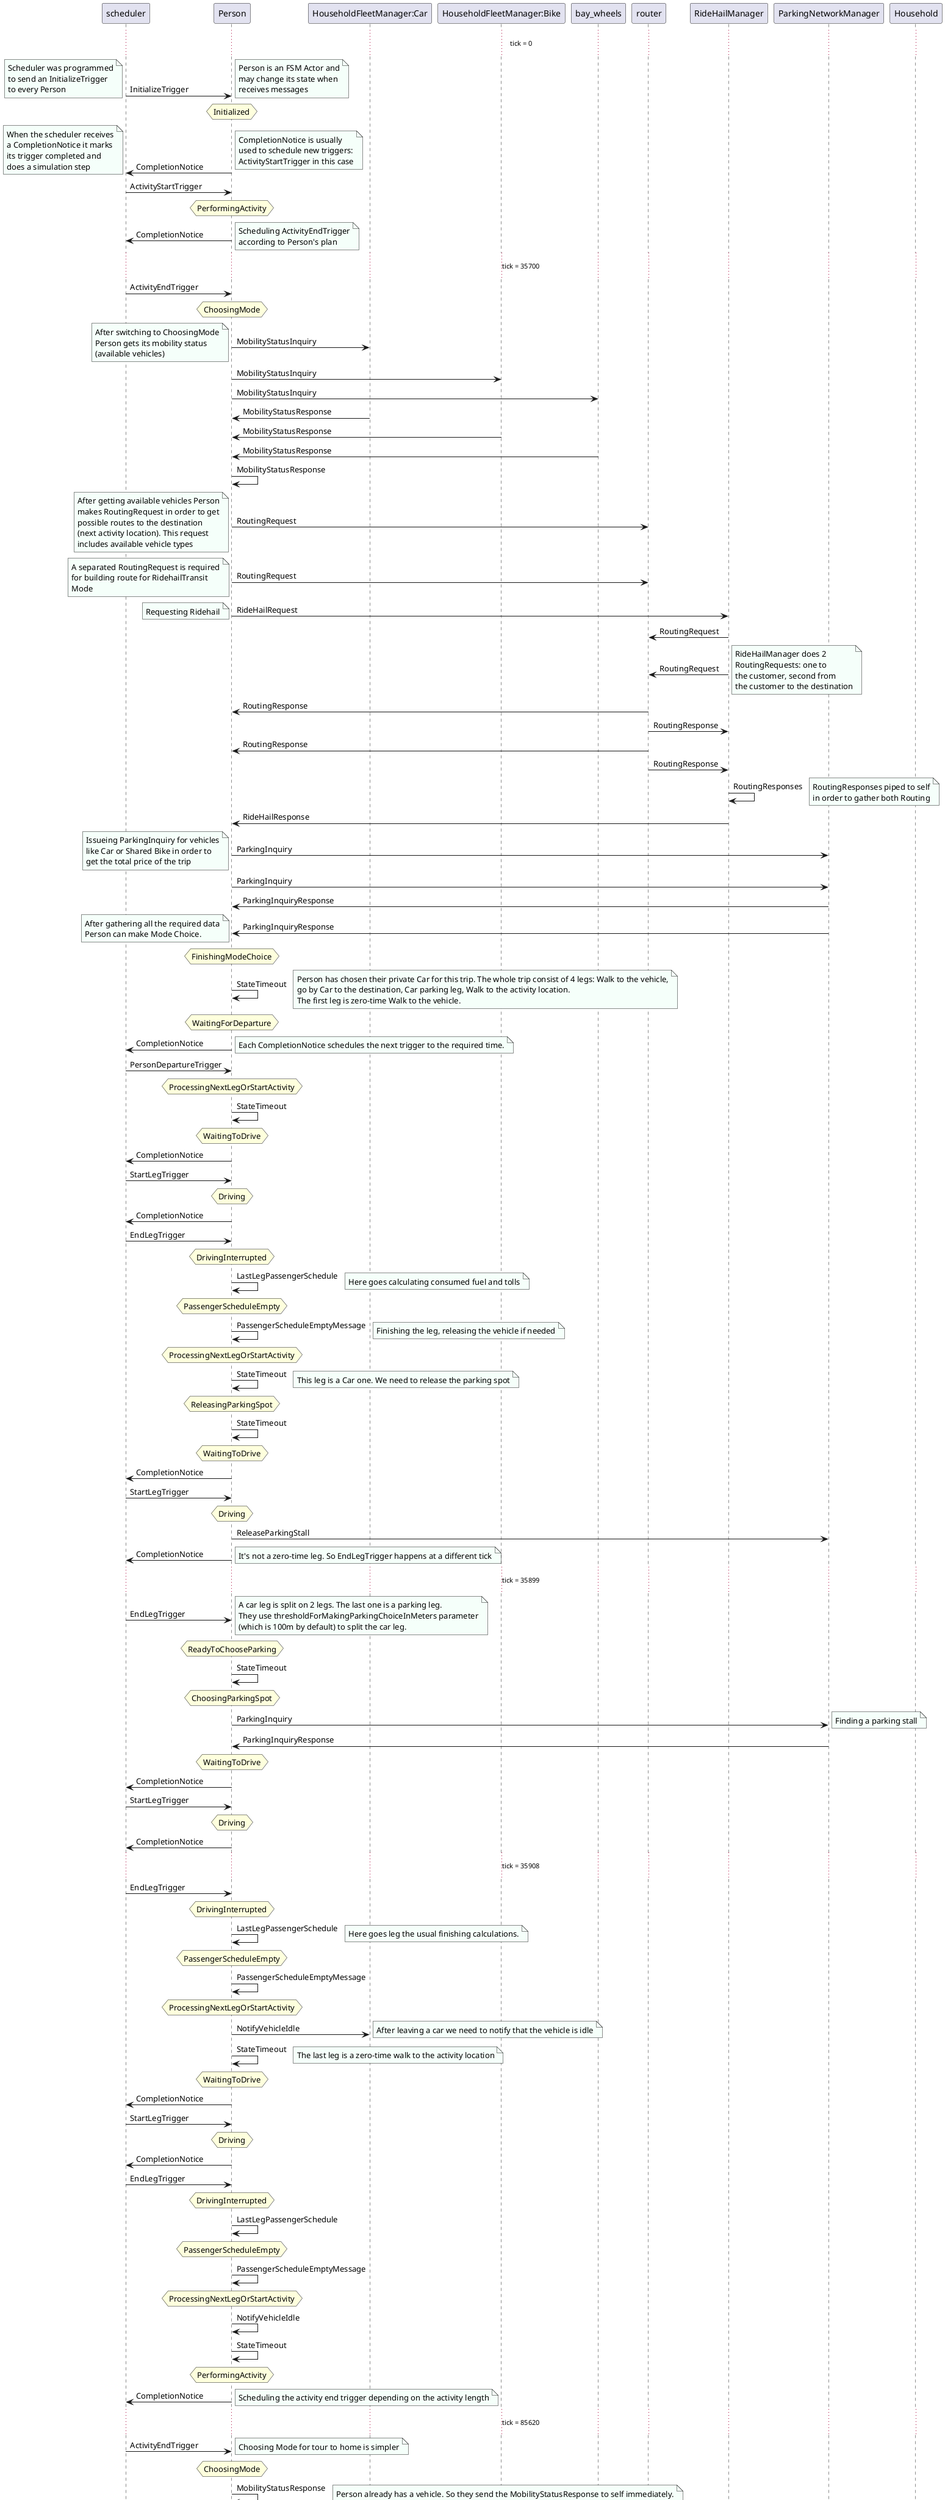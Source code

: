 @startuml

...tick = 0...
"scheduler" -> "Person": InitializeTrigger
note left #MintCream
    Scheduler was programmed
    to send an InitializeTrigger
    to every Person
endnote
hnote over "Person": Initialized
note right #MintCream
    Person is an FSM Actor and
    may change its state when
    receives messages
endnote
"Person" -> "scheduler": CompletionNotice
note right #MintCream
    CompletionNotice is usually
    used to schedule new triggers:
    ActivityStartTrigger in this case
endnote
note left #MintCream
    When the scheduler receives
    a CompletionNotice it marks
    its trigger completed and
    does a simulation step
endnote
"scheduler" -> "Person": ActivityStartTrigger
hnote over "Person": PerformingActivity
"Person" -> "scheduler": CompletionNotice
note right #MintCream
    Scheduling ActivityEndTrigger
    according to Person's plan
endnote

...tick = 35700...
"scheduler" -> "Person": ActivityEndTrigger
hnote over "Person": ChoosingMode
"Person" -> "HouseholdFleetManager:Car": MobilityStatusInquiry
note left #MintCream
    After switching to ChoosingMode
    Person gets its mobility status
    (available vehicles)
endnote
"Person" -> "HouseholdFleetManager:Bike": MobilityStatusInquiry
"Person" -> "bay_wheels": MobilityStatusInquiry
"HouseholdFleetManager:Car" -> "Person": MobilityStatusResponse
"HouseholdFleetManager:Bike" -> "Person": MobilityStatusResponse
"bay_wheels" -> "Person": MobilityStatusResponse
"Person" -> "Person": MobilityStatusResponse
"Person" -> "router": RoutingRequest
note left #MintCream
    After getting available vehicles Person
    makes RoutingRequest in order to get
    possible routes to the destination
    (next activity location). This request
    includes available vehicle types
endnote
"Person" -> "router": RoutingRequest
note left #MintCream
    A separated RoutingRequest is required
    for building route for RidehailTransit
    Mode
endnote
"Person" -> "RideHailManager": RideHailRequest
note left #MintCream
    Requesting Ridehail
endnote
"RideHailManager" -> "router": RoutingRequest
"RideHailManager" -> "router": RoutingRequest
note right #MintCream
    RideHailManager does 2
    RoutingRequests: one to
    the customer, second from
    the customer to the destination
endnote
"router" -> "Person": RoutingResponse
"router" -> "RideHailManager": RoutingResponse
"router" -> "Person": RoutingResponse
"router" -> "RideHailManager": RoutingResponse
"RideHailManager" -> "RideHailManager": RoutingResponses
note right #MintCream
    RoutingResponses piped to self
    in order to gather both Routing
endnote
"RideHailManager" -> "Person": RideHailResponse
"Person" -> "ParkingNetworkManager": ParkingInquiry
note left #MintCream
    Issueing ParkingInquiry for vehicles
    like Car or Shared Bike in order to
    get the total price of the trip
endnote
"Person" -> "ParkingNetworkManager": ParkingInquiry
"ParkingNetworkManager" -> "Person": ParkingInquiryResponse
"ParkingNetworkManager" -> "Person": ParkingInquiryResponse

hnote over "Person": FinishingModeChoice
note left #MintCream
    After gathering all the required data
    Person can make Mode Choice.
endnote
"Person" -> "Person": StateTimeout
hnote over "Person": WaitingForDeparture
note right #MintCream
    Person has chosen their private Car for this trip. The whole trip consist of 4 legs: Walk to the vehicle,
    go by Car to the destination, Car parking leg, Walk to the activity location.
    The first leg is zero-time Walk to the vehicle.
endnote
"Person" -> "scheduler": CompletionNotice
note right #MintCream
    Each CompletionNotice schedules the next trigger to the required time.
endnote
"scheduler" -> "Person": PersonDepartureTrigger
hnote over "Person": ProcessingNextLegOrStartActivity
"Person" -> "Person": StateTimeout
hnote over "Person": WaitingToDrive
"Person" -> "scheduler": CompletionNotice
"scheduler" -> "Person": StartLegTrigger
hnote over "Person": Driving
"Person" -> "scheduler": CompletionNotice
"scheduler" -> "Person": EndLegTrigger
hnote over "Person": DrivingInterrupted
"Person" -> "Person": LastLegPassengerSchedule
note right #MintCream
    Here goes calculating consumed fuel and tolls
endnote
hnote over "Person": PassengerScheduleEmpty
"Person" -> "Person": PassengerScheduleEmptyMessage
note right #MintCream
    Finishing the leg, releasing the vehicle if needed
endnote

hnote over "Person": ProcessingNextLegOrStartActivity
"Person" -> "Person": StateTimeout
note right #MintCream
    This leg is a Car one. We need to release the parking spot
endnote
hnote over "Person": ReleasingParkingSpot
"Person" -> "Person": StateTimeout
hnote over "Person": WaitingToDrive
"Person" -> "scheduler": CompletionNotice
"scheduler" -> "Person": StartLegTrigger
hnote over "Person": Driving
"Person" -> "ParkingNetworkManager": ReleaseParkingStall
"Person" -> "scheduler": CompletionNotice
note right #MintCream
    It's not a zero-time leg. So EndLegTrigger happens at a different tick
endnote

...tick = 35899...
"scheduler" -> "Person": EndLegTrigger
hnote over "Person": ReadyToChooseParking
note right #MintCream
    A car leg is split on 2 legs. The last one is a parking leg.
    They use thresholdForMakingParkingChoiceInMeters parameter
    (which is 100m by default) to split the car leg.
endnote
"Person" -> "Person": StateTimeout
hnote over "Person": ChoosingParkingSpot
"Person" -> "ParkingNetworkManager": ParkingInquiry
note right #MintCream
    Finding a parking stall
endnote
"ParkingNetworkManager" -> "Person": ParkingInquiryResponse
hnote over "Person": WaitingToDrive
"Person" -> "scheduler": CompletionNotice
"scheduler" -> "Person": StartLegTrigger
hnote over "Person": Driving
"Person" -> "scheduler": CompletionNotice

...tick = 35908...
"scheduler" -> "Person": EndLegTrigger
hnote over "Person": DrivingInterrupted
"Person" -> "Person": LastLegPassengerSchedule
note right #MintCream
    Here goes leg the usual finishing calculations.
endnote
hnote over "Person": PassengerScheduleEmpty
"Person" -> "Person": PassengerScheduleEmptyMessage
hnote over "Person": ProcessingNextLegOrStartActivity
"Person" -> "HouseholdFleetManager:Car": NotifyVehicleIdle
note right #MintCream
    After leaving a car we need to notify that the vehicle is idle
endnote

"Person" -> "Person": StateTimeout
note right #MintCream
    The last leg is a zero-time walk to the activity location
endnote
hnote over "Person": WaitingToDrive
"Person" -> "scheduler": CompletionNotice
"scheduler" -> "Person": StartLegTrigger
hnote over "Person": Driving
"Person" -> "scheduler": CompletionNotice
"scheduler" -> "Person": EndLegTrigger
hnote over "Person": DrivingInterrupted
"Person" -> "Person": LastLegPassengerSchedule
hnote over "Person": PassengerScheduleEmpty
"Person" -> "Person": PassengerScheduleEmptyMessage
hnote over "Person": ProcessingNextLegOrStartActivity
"Person" -> "Person": NotifyVehicleIdle
"Person" -> "Person": StateTimeout
hnote over "Person": PerformingActivity
"Person" -> "scheduler": CompletionNotice
note right #MintCream
    Scheduling the activity end trigger depending on the activity length
endnote


...tick = 85620...
"scheduler" -> "Person": ActivityEndTrigger
note right #MintCream
    Choosing Mode for tour to home is simpler
endnote
hnote over "Person": ChoosingMode
"Person" -> "Person": MobilityStatusResponse
note right #MintCream
    Person already has a vehicle. So they send the MobilityStatusResponse to self immediately.
endnote
"Person" -> "router": RoutingRequest
"router" -> "Person": RoutingResponse
note right #MintCream
    Person needs only the car route and a parking stall
endnote
"Person" -> "ParkingNetworkManager": ParkingInquiry
"ParkingNetworkManager" -> "Person": ParkingInquiryResponse
hnote over "Person": FinishingModeChoice
"Person" -> "Person": StateTimeout
note right #MintCream
    The tour home looks the same as the previos tour to this location
endnote


hnote over "Person": WaitingForDeparture
"Person" -> "scheduler": CompletionNotice
"scheduler" -> "Person": PersonDepartureTrigger
hnote over "Person": ProcessingNextLegOrStartActivity
"Person" -> "Person": StateTimeout
hnote over "Person": WaitingToDrive
"Person" -> "scheduler": CompletionNotice
"scheduler" -> "Person": StartLegTrigger
hnote over "Person": Driving
"Person" -> "scheduler": CompletionNotice
"scheduler" -> "Person": EndLegTrigger
hnote over "Person": DrivingInterrupted
"Person" -> "Person": LastLegPassengerSchedule
hnote over "Person": PassengerScheduleEmpty
"Person" -> "Person": PassengerScheduleEmptyMessage
hnote over "Person": ProcessingNextLegOrStartActivity
"Person" -> "Person": StateTimeout
hnote over "Person": ReleasingParkingSpot
"Person" -> "Person": StateTimeout
"Person" -> "scheduler": CompletionNotice
hnote over "Person": WaitingToDrive
"scheduler" -> "Person": StartLegTrigger
"Person" -> "ParkingNetworkManager": ReleaseParkingStall
hnote over "Person": Driving
"Person" -> "scheduler": CompletionNotice
...tick = 85824...
"scheduler" -> "Person": EndLegTrigger
hnote over "Person": ReadyToChooseParking
"Person" -> "Person": StateTimeout
hnote over "Person": ChoosingParkingSpot
"Person" -> "ParkingNetworkManager": ParkingInquiry
"ParkingNetworkManager" -> "Person": ParkingInquiryResponse
hnote over "Person": WaitingToDrive
"Person" -> "scheduler": CompletionNotice
"scheduler" -> "Person": StartLegTrigger
hnote over "Person": Driving
"Person" -> "scheduler": CompletionNotice
...tick = 85851...
"scheduler" -> "Person": EndLegTrigger
hnote over "Person": DrivingInterrupted
"Person" -> "Person": LastLegPassengerSchedule
hnote over "Person": PassengerScheduleEmpty
"Person" -> "Person": PassengerScheduleEmptyMessage
"Person" -> "HouseholdFleetManager:Car": NotifyVehicleIdle
hnote over "Person": ProcessingNextLegOrStartActivity
"Person" -> "Person": StateTimeout
hnote over "Person": WaitingToDrive
"Person" -> "scheduler": CompletionNotice
"scheduler" -> "Person": StartLegTrigger
hnote over "Person": Driving
"Person" -> "scheduler": CompletionNotice
"scheduler" -> "Person": EndLegTrigger
hnote over "Person": DrivingInterrupted
"Person" -> "Person": LastLegPassengerSchedule
hnote over "Person": PassengerScheduleEmpty
"Person" -> "Person": PassengerScheduleEmptyMessage
hnote over "Person": ProcessingNextLegOrStartActivity
"Person" -> "Person": NotifyVehicleIdle
"Person" -> "Person": StateTimeout
hnote over "Person": PerformingActivity
"Person" -> "HouseholdFleetManager:Car": ReleaseVehicle
"Person" -> "scheduler": CompletionNotice
...tick = 86451...
"scheduler" -> "Person": ActivityEndTrigger
note right #MintCream
    In case there is no next activity Person sends an empty CompletionNotice (no next triggers)
endnote
"Person" -> "scheduler": CompletionNotice
"Household" -> "Person": Finish
note left #MintCream
    At the end of simulation each Household sends Finish
    messages to all its members. On this message Person
    stops themself. And the Household receives
    the Terminated message.
endnote
"Person" -> "Household": Terminated
@enduml
